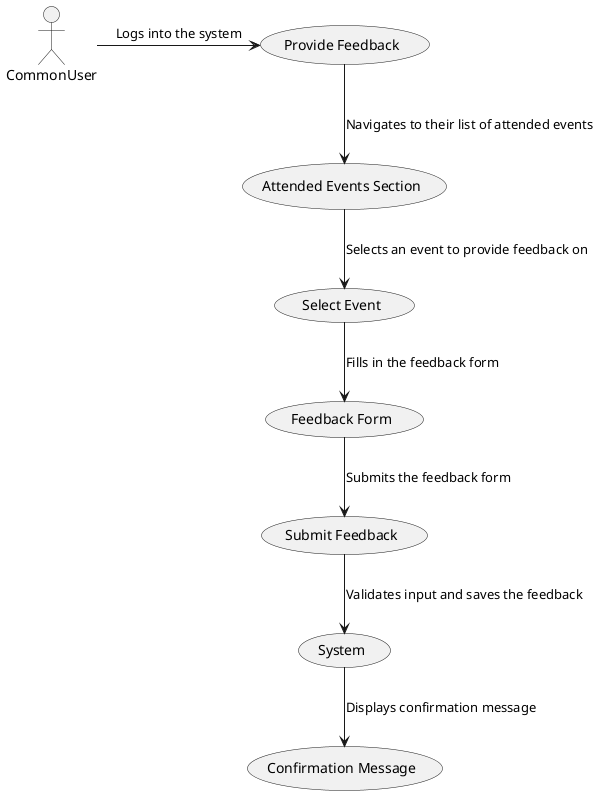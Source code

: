 @startuml
actor CommonUser as CU

CU -> (Provide Feedback) : Logs into the system
(Provide Feedback) --> (Attended Events Section) : Navigates to their list of attended events
(Attended Events Section) --> (Select Event) : Selects an event to provide feedback on
(Select Event) --> (Feedback Form) : Fills in the feedback form
(Feedback Form) --> (Submit Feedback) : Submits the feedback form
(Submit Feedback) --> (System) : Validates input and saves the feedback
(System) --> (Confirmation Message) : Displays confirmation message

@enduml